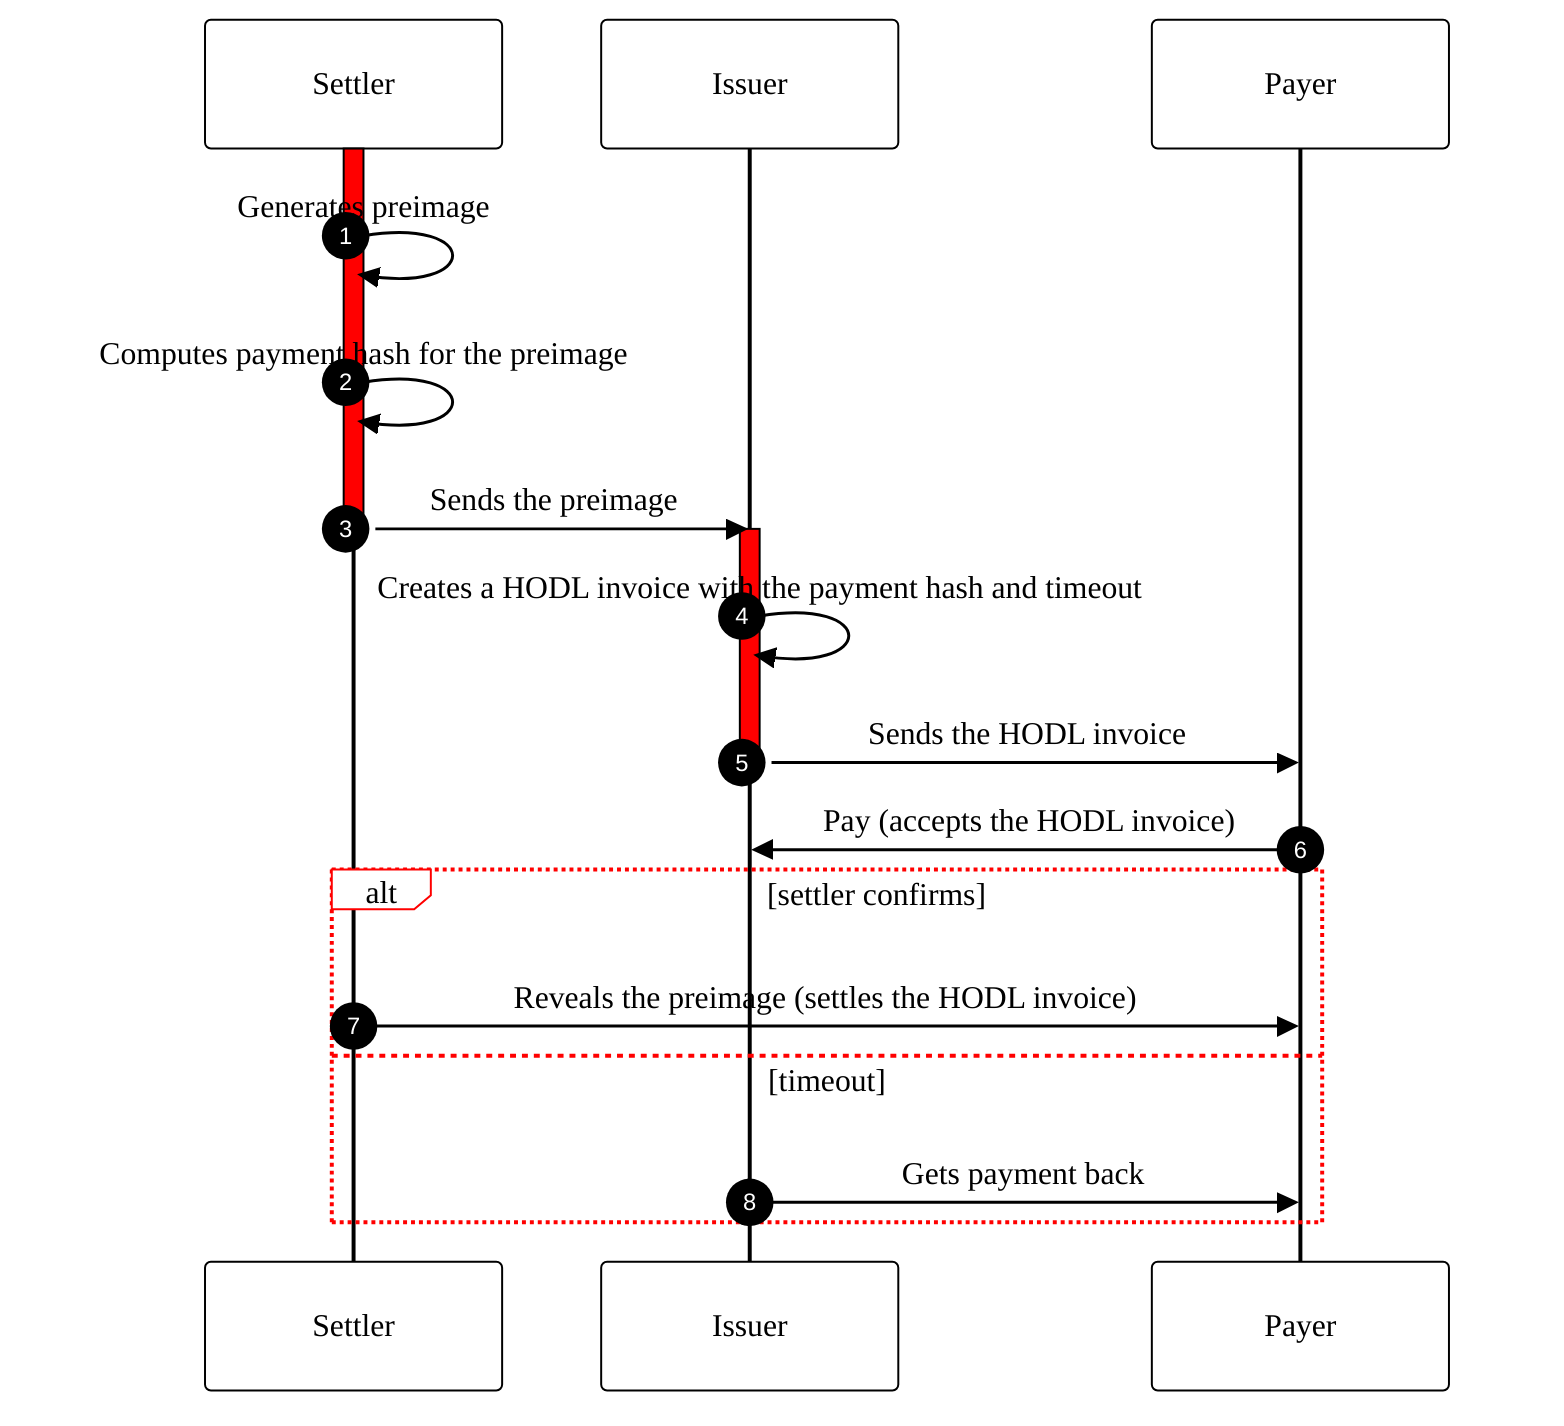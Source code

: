 %%{
  init: {
    'theme': 'base',
    'themeVariables': {
      'activationBorderColor':'#000',
      'activationBkgColor':'#F00',
      'primaryColor': '#FFF',
      'primaryTextColor': '#000',
      'primaryBorderColor': '#000',
      'lineColor': '#000',
      'secondaryColor': '#FFF',
      'labelBoxBorderColor':'#F00',
      'tertiaryColor': '#000',
      'fontFamily':'Times New Roman'
    }
  }
}%%
sequenceDiagram
    autonumber
    activate Settler
    Settler->>Settler: Generates preimage
    Settler->>Settler: Computes payment hash for the preimage  
    Settler->>Issuer: Sends the preimage
    deactivate Settler
    activate Issuer
    Issuer->>Issuer: Creates a HODL invoice with the payment hash and timeout
    Issuer->>Payer: Sends the HODL invoice
    deactivate Issuer
    Payer->>Issuer: Pay (accepts the HODL invoice)
    alt settler confirms
      Settler->>Payer: Reveals the preimage (settles the HODL invoice)
    else timeout
      Issuer->>Payer: Gets payment back
    end